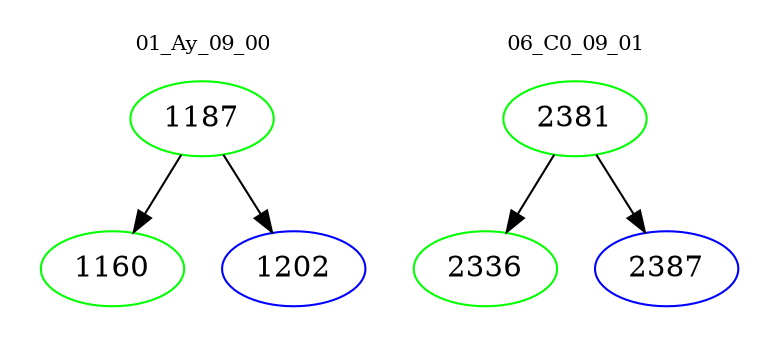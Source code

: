 digraph{
subgraph cluster_0 {
color = white
label = "01_Ay_09_00";
fontsize=10;
T0_1187 [label="1187", color="green"]
T0_1187 -> T0_1160 [color="black"]
T0_1160 [label="1160", color="green"]
T0_1187 -> T0_1202 [color="black"]
T0_1202 [label="1202", color="blue"]
}
subgraph cluster_1 {
color = white
label = "06_C0_09_01";
fontsize=10;
T1_2381 [label="2381", color="green"]
T1_2381 -> T1_2336 [color="black"]
T1_2336 [label="2336", color="green"]
T1_2381 -> T1_2387 [color="black"]
T1_2387 [label="2387", color="blue"]
}
}
